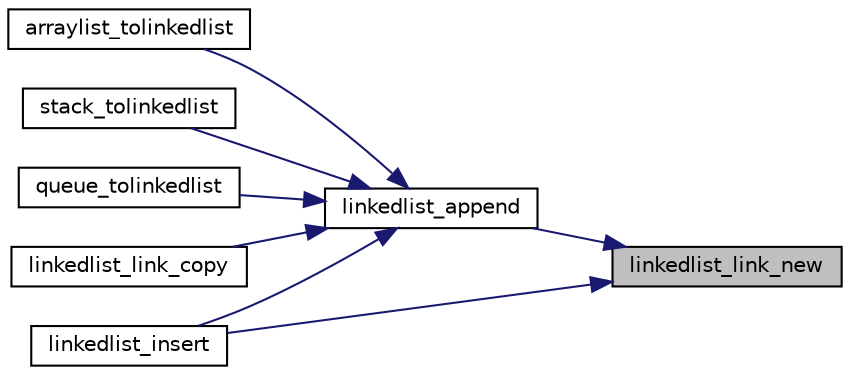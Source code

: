 digraph "linkedlist_link_new"
{
 // INTERACTIVE_SVG=YES
 // LATEX_PDF_SIZE
  edge [fontname="Helvetica",fontsize="10",labelfontname="Helvetica",labelfontsize="10"];
  node [fontname="Helvetica",fontsize="10",shape=record];
  rankdir="RL";
  Node61 [label="linkedlist_link_new",height=0.2,width=0.4,color="black", fillcolor="grey75", style="filled", fontcolor="black",tooltip=" "];
  Node61 -> Node62 [dir="back",color="midnightblue",fontsize="10",style="solid",fontname="Helvetica"];
  Node62 [label="linkedlist_append",height=0.2,width=0.4,color="black", fillcolor="white", style="filled",URL="$linkedlist_8h.html#a0d9503a42d93b5117f220cb0767a9d0a",tooltip=" "];
  Node62 -> Node63 [dir="back",color="midnightblue",fontsize="10",style="solid",fontname="Helvetica"];
  Node63 [label="arraylist_tolinkedlist",height=0.2,width=0.4,color="black", fillcolor="white", style="filled",URL="$conversions_8h.html#a165cf73b0e2f7d0e2fa446db6eeae5b7",tooltip=" "];
  Node62 -> Node64 [dir="back",color="midnightblue",fontsize="10",style="solid",fontname="Helvetica"];
  Node64 [label="stack_tolinkedlist",height=0.2,width=0.4,color="black", fillcolor="white", style="filled",URL="$conversions_8h.html#a20f9b3d175e3a2e4542cfc6ce419d738",tooltip=" "];
  Node62 -> Node65 [dir="back",color="midnightblue",fontsize="10",style="solid",fontname="Helvetica"];
  Node65 [label="queue_tolinkedlist",height=0.2,width=0.4,color="black", fillcolor="white", style="filled",URL="$conversions_8h.html#a476210bc63859e52b4ede0be00610ca6",tooltip=" "];
  Node62 -> Node66 [dir="back",color="midnightblue",fontsize="10",style="solid",fontname="Helvetica"];
  Node66 [label="linkedlist_insert",height=0.2,width=0.4,color="black", fillcolor="white", style="filled",URL="$linkedlist_8h.html#ab5209fd6cd52ac339f1d35416c63e0c3",tooltip=" "];
  Node62 -> Node67 [dir="back",color="midnightblue",fontsize="10",style="solid",fontname="Helvetica"];
  Node67 [label="linkedlist_link_copy",height=0.2,width=0.4,color="black", fillcolor="white", style="filled",URL="$linkedlist_8h.html#a20ce7ceadf38ef5d7ff23933f2666029",tooltip=" "];
  Node61 -> Node66 [dir="back",color="midnightblue",fontsize="10",style="solid",fontname="Helvetica"];
}
